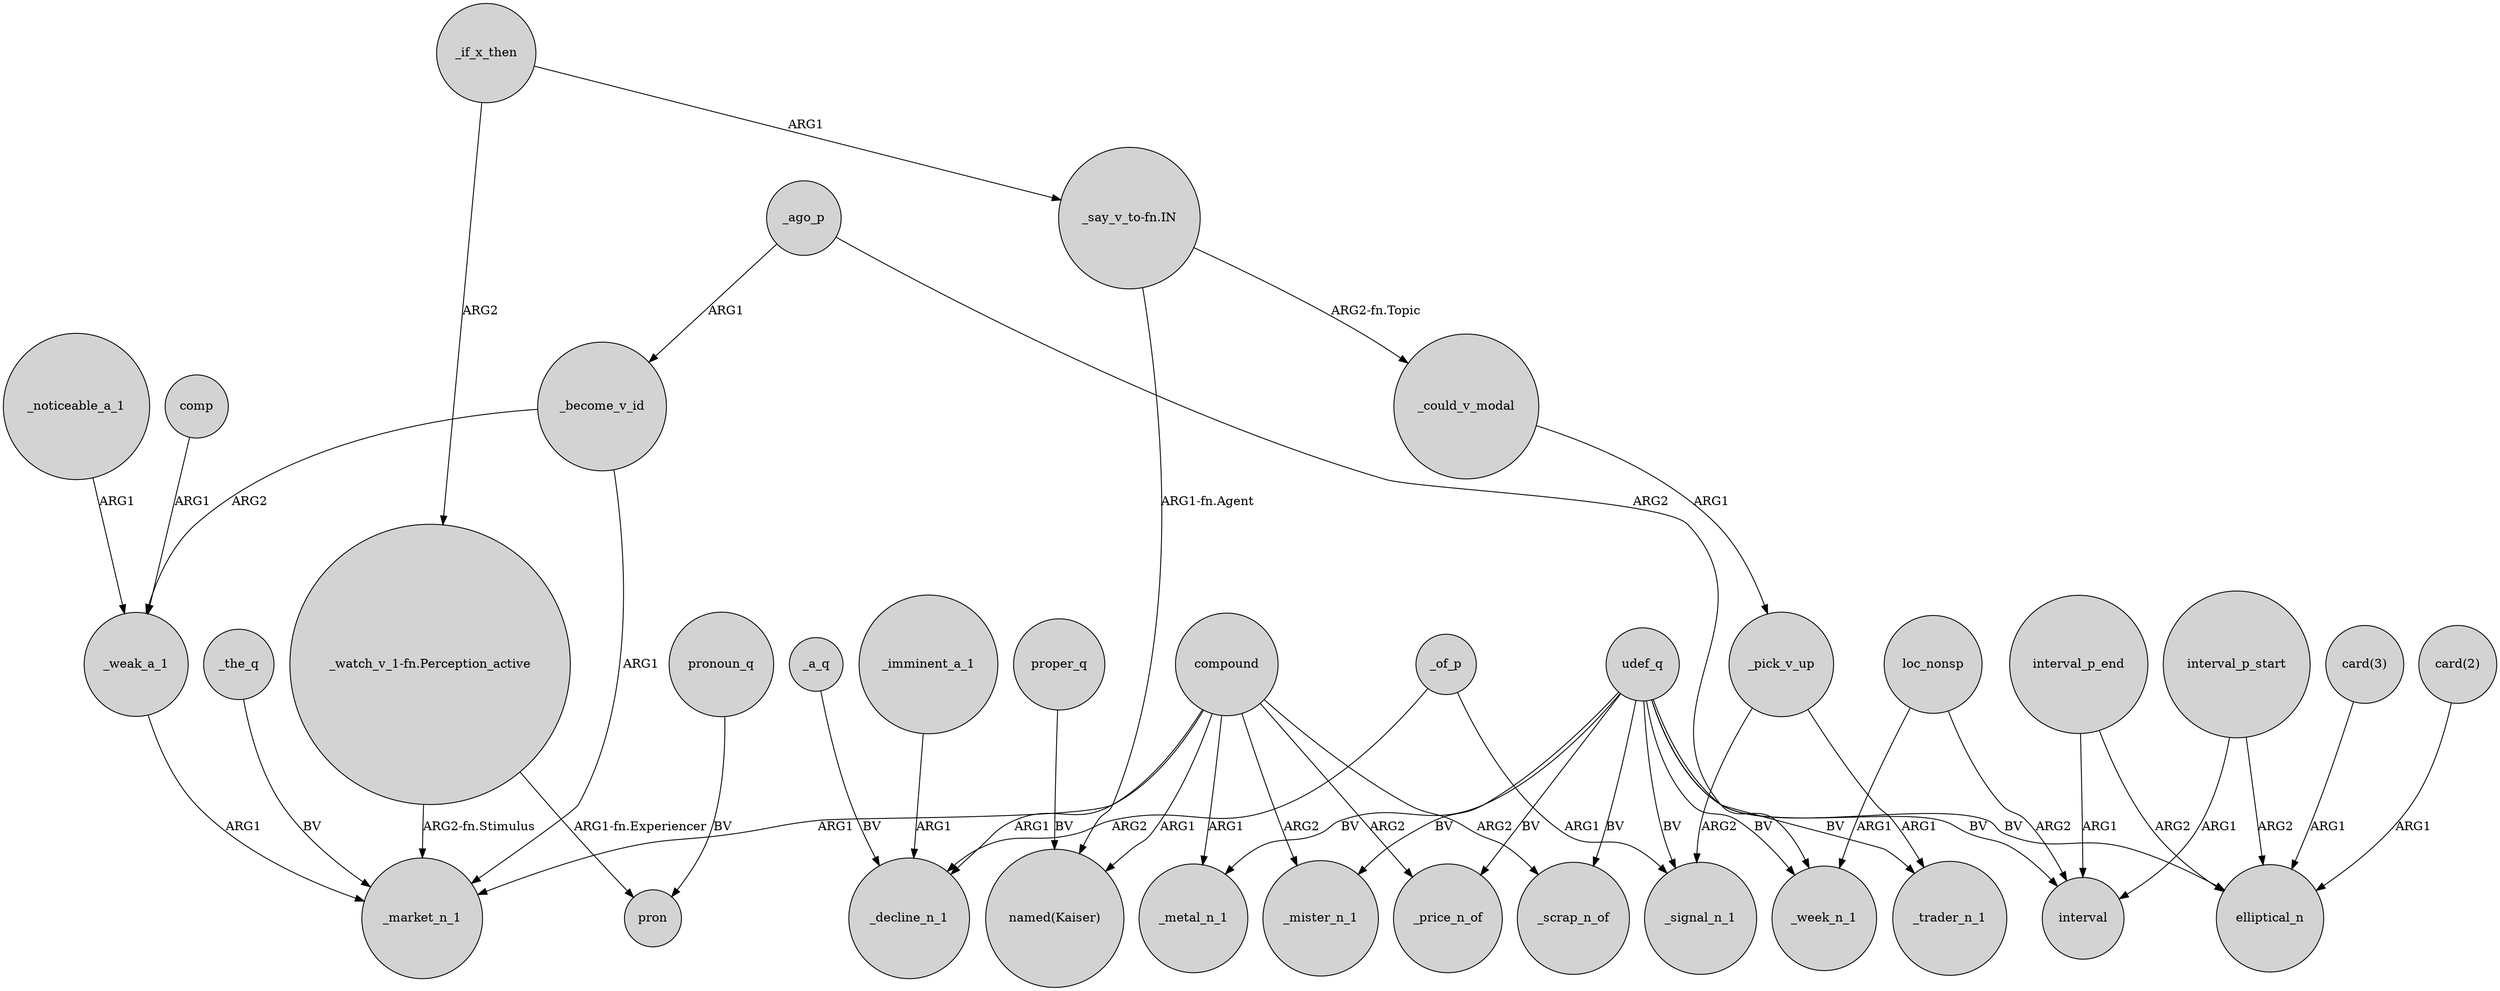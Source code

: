 digraph {
	node [shape=circle style=filled]
	_weak_a_1 -> _market_n_1 [label=ARG1]
	_pick_v_up -> _trader_n_1 [label=ARG1]
	compound -> _price_n_of [label=ARG2]
	loc_nonsp -> interval [label=ARG2]
	udef_q -> _price_n_of [label=BV]
	udef_q -> elliptical_n [label=BV]
	_become_v_id -> _weak_a_1 [label=ARG2]
	_could_v_modal -> _pick_v_up [label=ARG1]
	udef_q -> _trader_n_1 [label=BV]
	loc_nonsp -> _week_n_1 [label=ARG1]
	compound -> _mister_n_1 [label=ARG2]
	compound -> _scrap_n_of [label=ARG2]
	interval_p_end -> elliptical_n [label=ARG2]
	udef_q -> _mister_n_1 [label=BV]
	_of_p -> _decline_n_1 [label=ARG2]
	proper_q -> "named(Kaiser)" [label=BV]
	_of_p -> _signal_n_1 [label=ARG1]
	interval_p_start -> elliptical_n [label=ARG2]
	_ago_p -> _become_v_id [label=ARG1]
	_imminent_a_1 -> _decline_n_1 [label=ARG1]
	_if_x_then -> "_say_v_to-fn.IN" [label=ARG1]
	_a_q -> _decline_n_1 [label=BV]
	"card(3)" -> elliptical_n [label=ARG1]
	pronoun_q -> pron [label=BV]
	compound -> _metal_n_1 [label=ARG1]
	interval_p_start -> interval [label=ARG1]
	udef_q -> _week_n_1 [label=BV]
	_noticeable_a_1 -> _weak_a_1 [label=ARG1]
	"card(2)" -> elliptical_n [label=ARG1]
	"_say_v_to-fn.IN" -> "named(Kaiser)" [label="ARG1-fn.Agent"]
	udef_q -> _metal_n_1 [label=BV]
	_become_v_id -> _market_n_1 [label=ARG1]
	udef_q -> _signal_n_1 [label=BV]
	udef_q -> _scrap_n_of [label=BV]
	interval_p_end -> interval [label=ARG1]
	_ago_p -> _week_n_1 [label=ARG2]
	compound -> _decline_n_1 [label=ARG1]
	compound -> _market_n_1 [label=ARG1]
	comp -> _weak_a_1 [label=ARG1]
	_the_q -> _market_n_1 [label=BV]
	"_say_v_to-fn.IN" -> _could_v_modal [label="ARG2-fn.Topic"]
	"_watch_v_1-fn.Perception_active" -> pron [label="ARG1-fn.Experiencer"]
	_if_x_then -> "_watch_v_1-fn.Perception_active" [label=ARG2]
	_pick_v_up -> _signal_n_1 [label=ARG2]
	udef_q -> interval [label=BV]
	"_watch_v_1-fn.Perception_active" -> _market_n_1 [label="ARG2-fn.Stimulus"]
	compound -> "named(Kaiser)" [label=ARG1]
}
